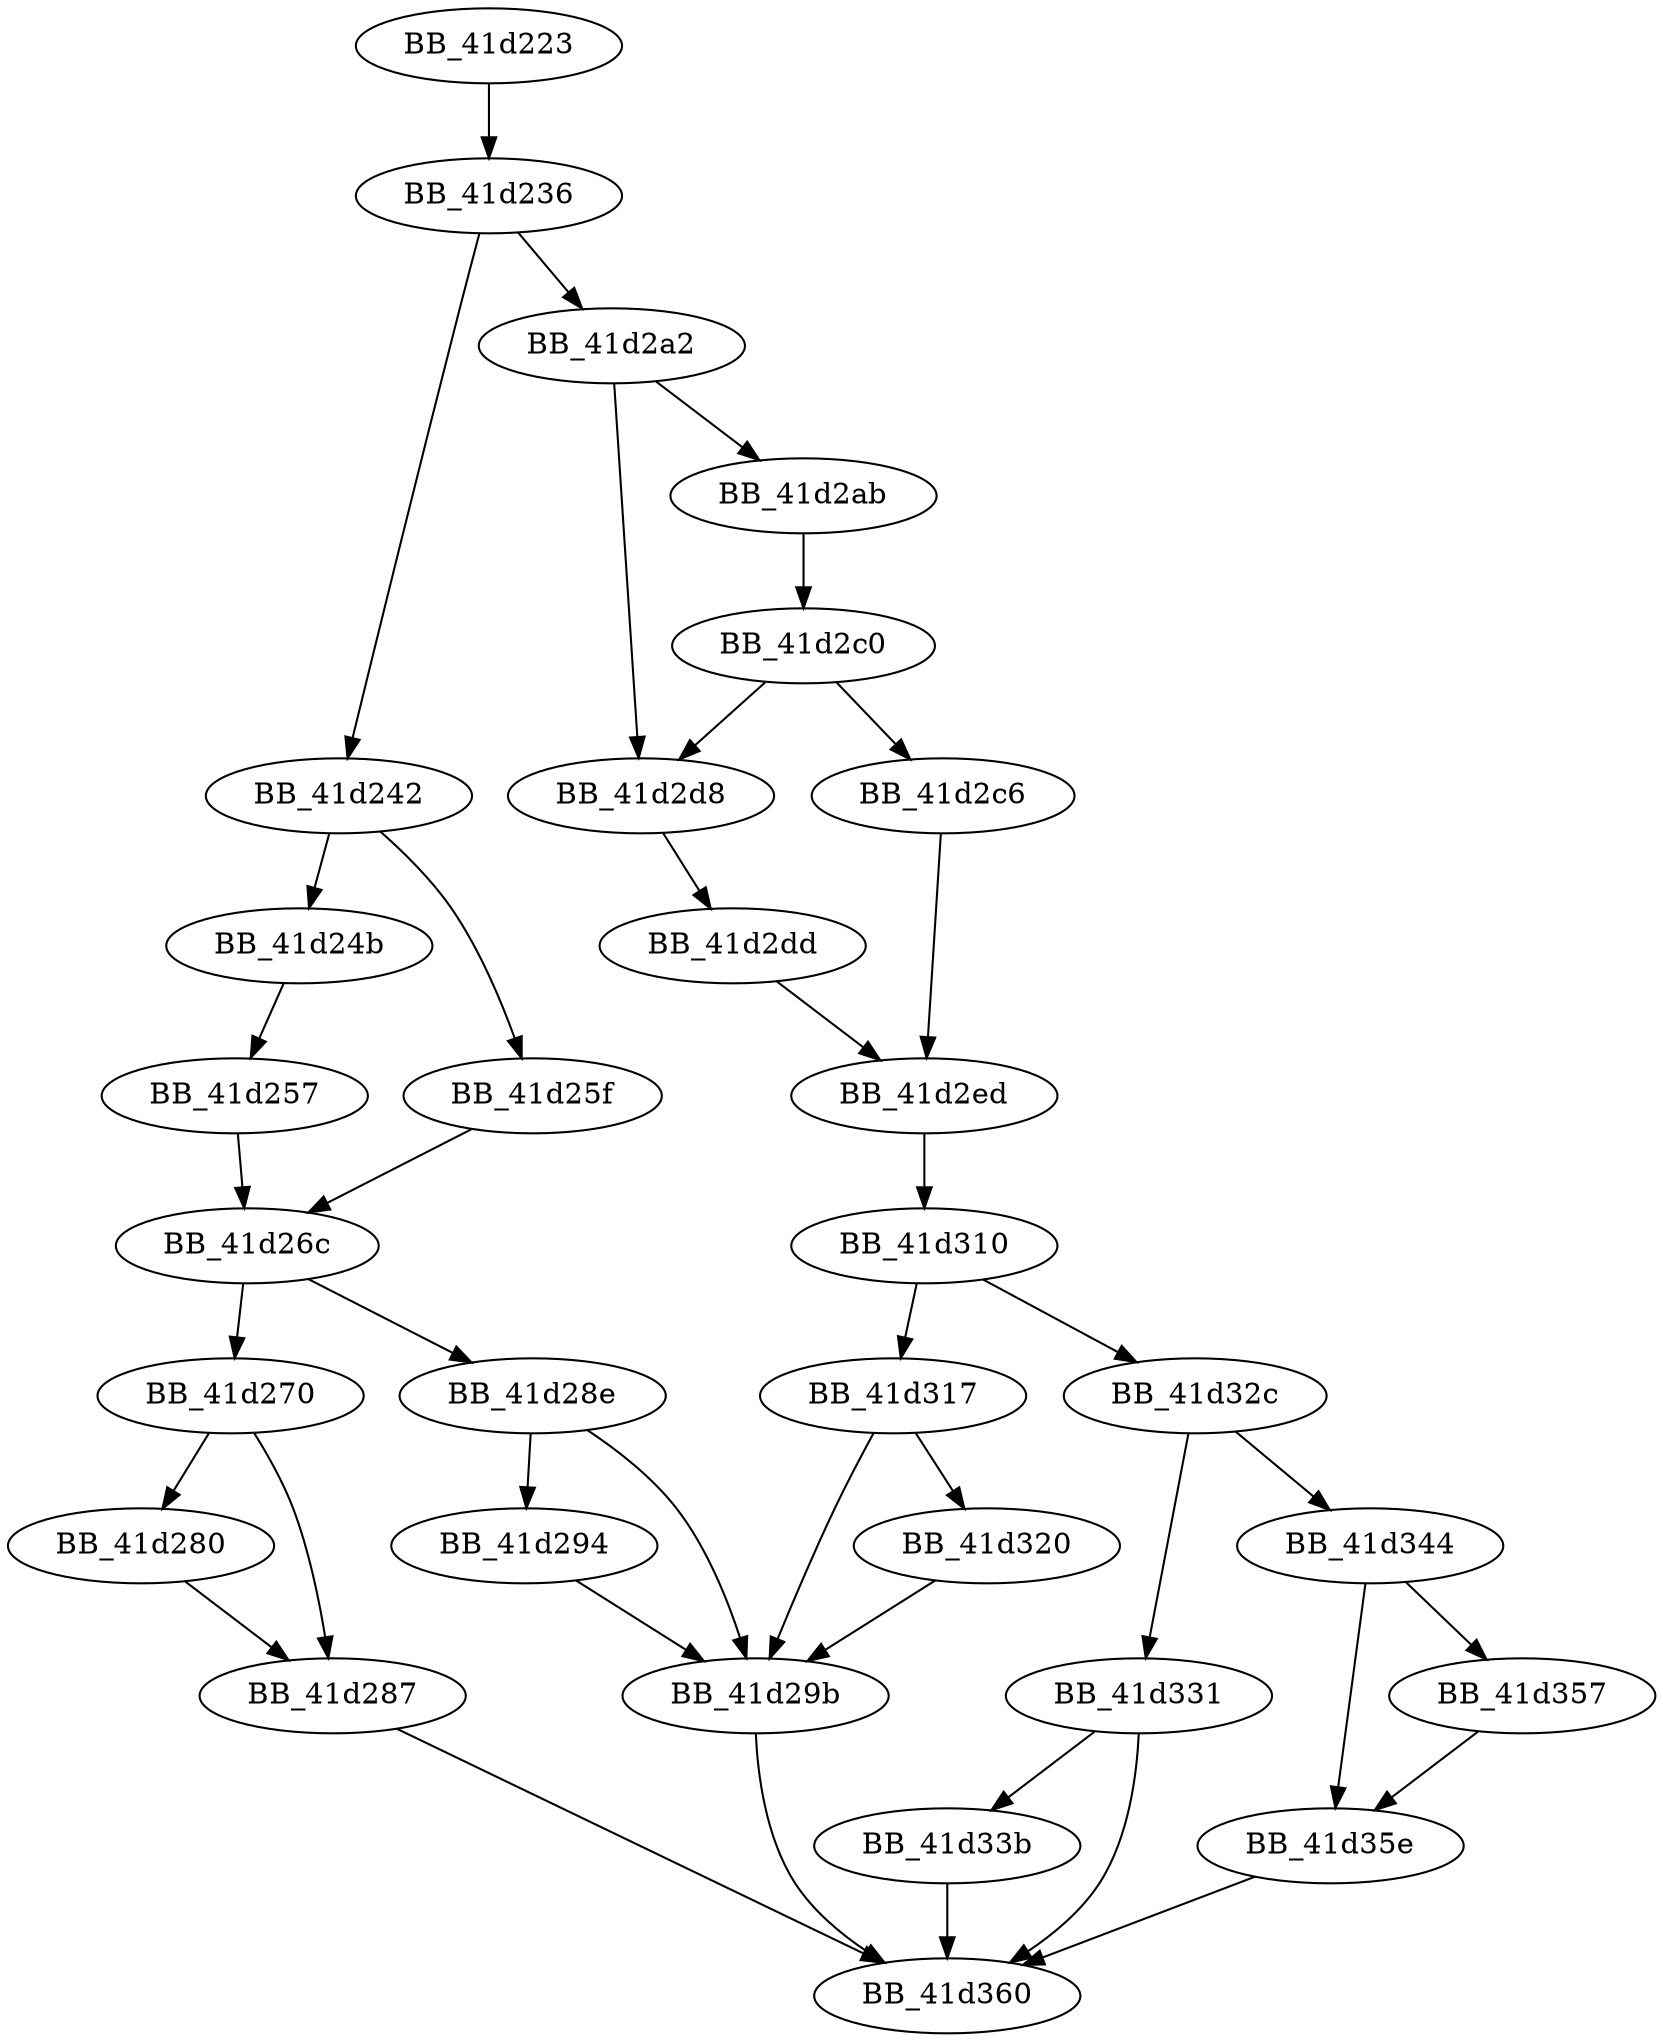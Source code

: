 DiGraph __tolower_l{
BB_41d223->BB_41d236
BB_41d236->BB_41d242
BB_41d236->BB_41d2a2
BB_41d242->BB_41d24b
BB_41d242->BB_41d25f
BB_41d24b->BB_41d257
BB_41d257->BB_41d26c
BB_41d25f->BB_41d26c
BB_41d26c->BB_41d270
BB_41d26c->BB_41d28e
BB_41d270->BB_41d280
BB_41d270->BB_41d287
BB_41d280->BB_41d287
BB_41d287->BB_41d360
BB_41d28e->BB_41d294
BB_41d28e->BB_41d29b
BB_41d294->BB_41d29b
BB_41d29b->BB_41d360
BB_41d2a2->BB_41d2ab
BB_41d2a2->BB_41d2d8
BB_41d2ab->BB_41d2c0
BB_41d2c0->BB_41d2c6
BB_41d2c0->BB_41d2d8
BB_41d2c6->BB_41d2ed
BB_41d2d8->BB_41d2dd
BB_41d2dd->BB_41d2ed
BB_41d2ed->BB_41d310
BB_41d310->BB_41d317
BB_41d310->BB_41d32c
BB_41d317->BB_41d29b
BB_41d317->BB_41d320
BB_41d320->BB_41d29b
BB_41d32c->BB_41d331
BB_41d32c->BB_41d344
BB_41d331->BB_41d33b
BB_41d331->BB_41d360
BB_41d33b->BB_41d360
BB_41d344->BB_41d357
BB_41d344->BB_41d35e
BB_41d357->BB_41d35e
BB_41d35e->BB_41d360
}
